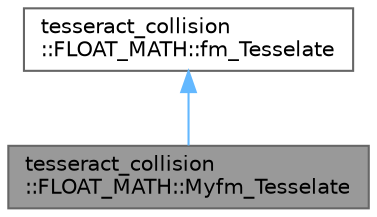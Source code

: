 digraph "tesseract_collision::FLOAT_MATH::Myfm_Tesselate"
{
 // LATEX_PDF_SIZE
  bgcolor="transparent";
  edge [fontname=Helvetica,fontsize=10,labelfontname=Helvetica,labelfontsize=10];
  node [fontname=Helvetica,fontsize=10,shape=box,height=0.2,width=0.4];
  Node1 [label="tesseract_collision\l::FLOAT_MATH::Myfm_Tesselate",height=0.2,width=0.4,color="gray40", fillcolor="grey60", style="filled", fontcolor="black",tooltip=" "];
  Node2 -> Node1 [dir="back",color="steelblue1",style="solid"];
  Node2 [label="tesseract_collision\l::FLOAT_MATH::fm_Tesselate",height=0.2,width=0.4,color="gray40", fillcolor="white", style="filled",URL="$d4/d9d/classtesseract__collision_1_1FLOAT__MATH_1_1fm__Tesselate.html",tooltip=" "];
}
